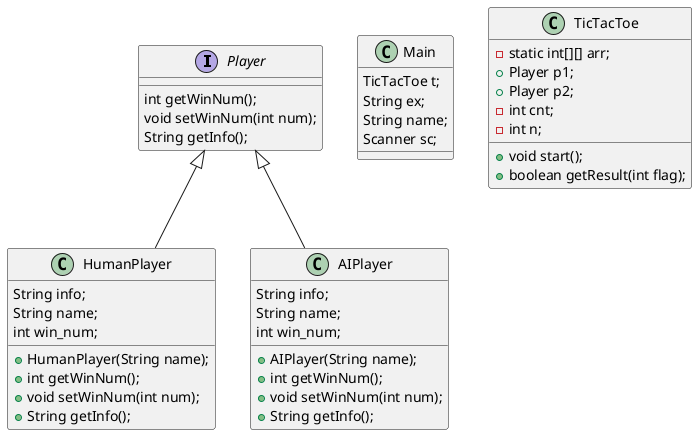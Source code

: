 @startuml

interface Player{
    int getWinNum();
    void setWinNum(int num);
    String getInfo();
}
class Main{
    TicTacToe t;
    String ex;
    String name;
    Scanner sc;
}
class HumanPlayer{
    String info;
    String name;
    int win_num;
    + HumanPlayer(String name);
    + int getWinNum();
    + void setWinNum(int num);
    + String getInfo();
}
class AIPlayer{
    String info;
    String name;
    int win_num;
    + AIPlayer(String name);
    + int getWinNum();
    + void setWinNum(int num);
    + String getInfo();
}
class TicTacToe{
    - static int[][] arr;
    + Player p1;
    + Player p2;
    - int cnt;
    - int n;
    + void start();
    + boolean getResult(int flag);
}

Player <|-- AIPlayer
Player <|-- HumanPlayer

@enduml